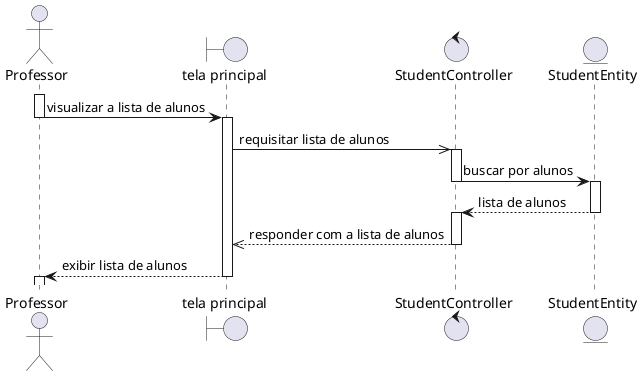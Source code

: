 @startuml
actor Professor
boundary "tela principal" as home
'boundary "tela de documentos" as documentos
control StudentController
'control DocumentController
entity StudentEntity
'entity DocumentEntity
activate Professor
Professor -> home: visualizar a lista de alunos
deactivate Professor
activate home
home ->> StudentController: requisitar lista de alunos
'deactivate home
activate StudentController
StudentController -> StudentEntity: buscar por alunos
deactivate StudentController
activate StudentEntity
StudentEntity --> StudentController: lista de alunos
deactivate StudentEntity
activate StudentController
StudentController -->> home: responder com a lista de alunos
deactivate StudentController
'activate home
home --> Professor: exibir lista de alunos
deactivate home
activate Professor
@enduml